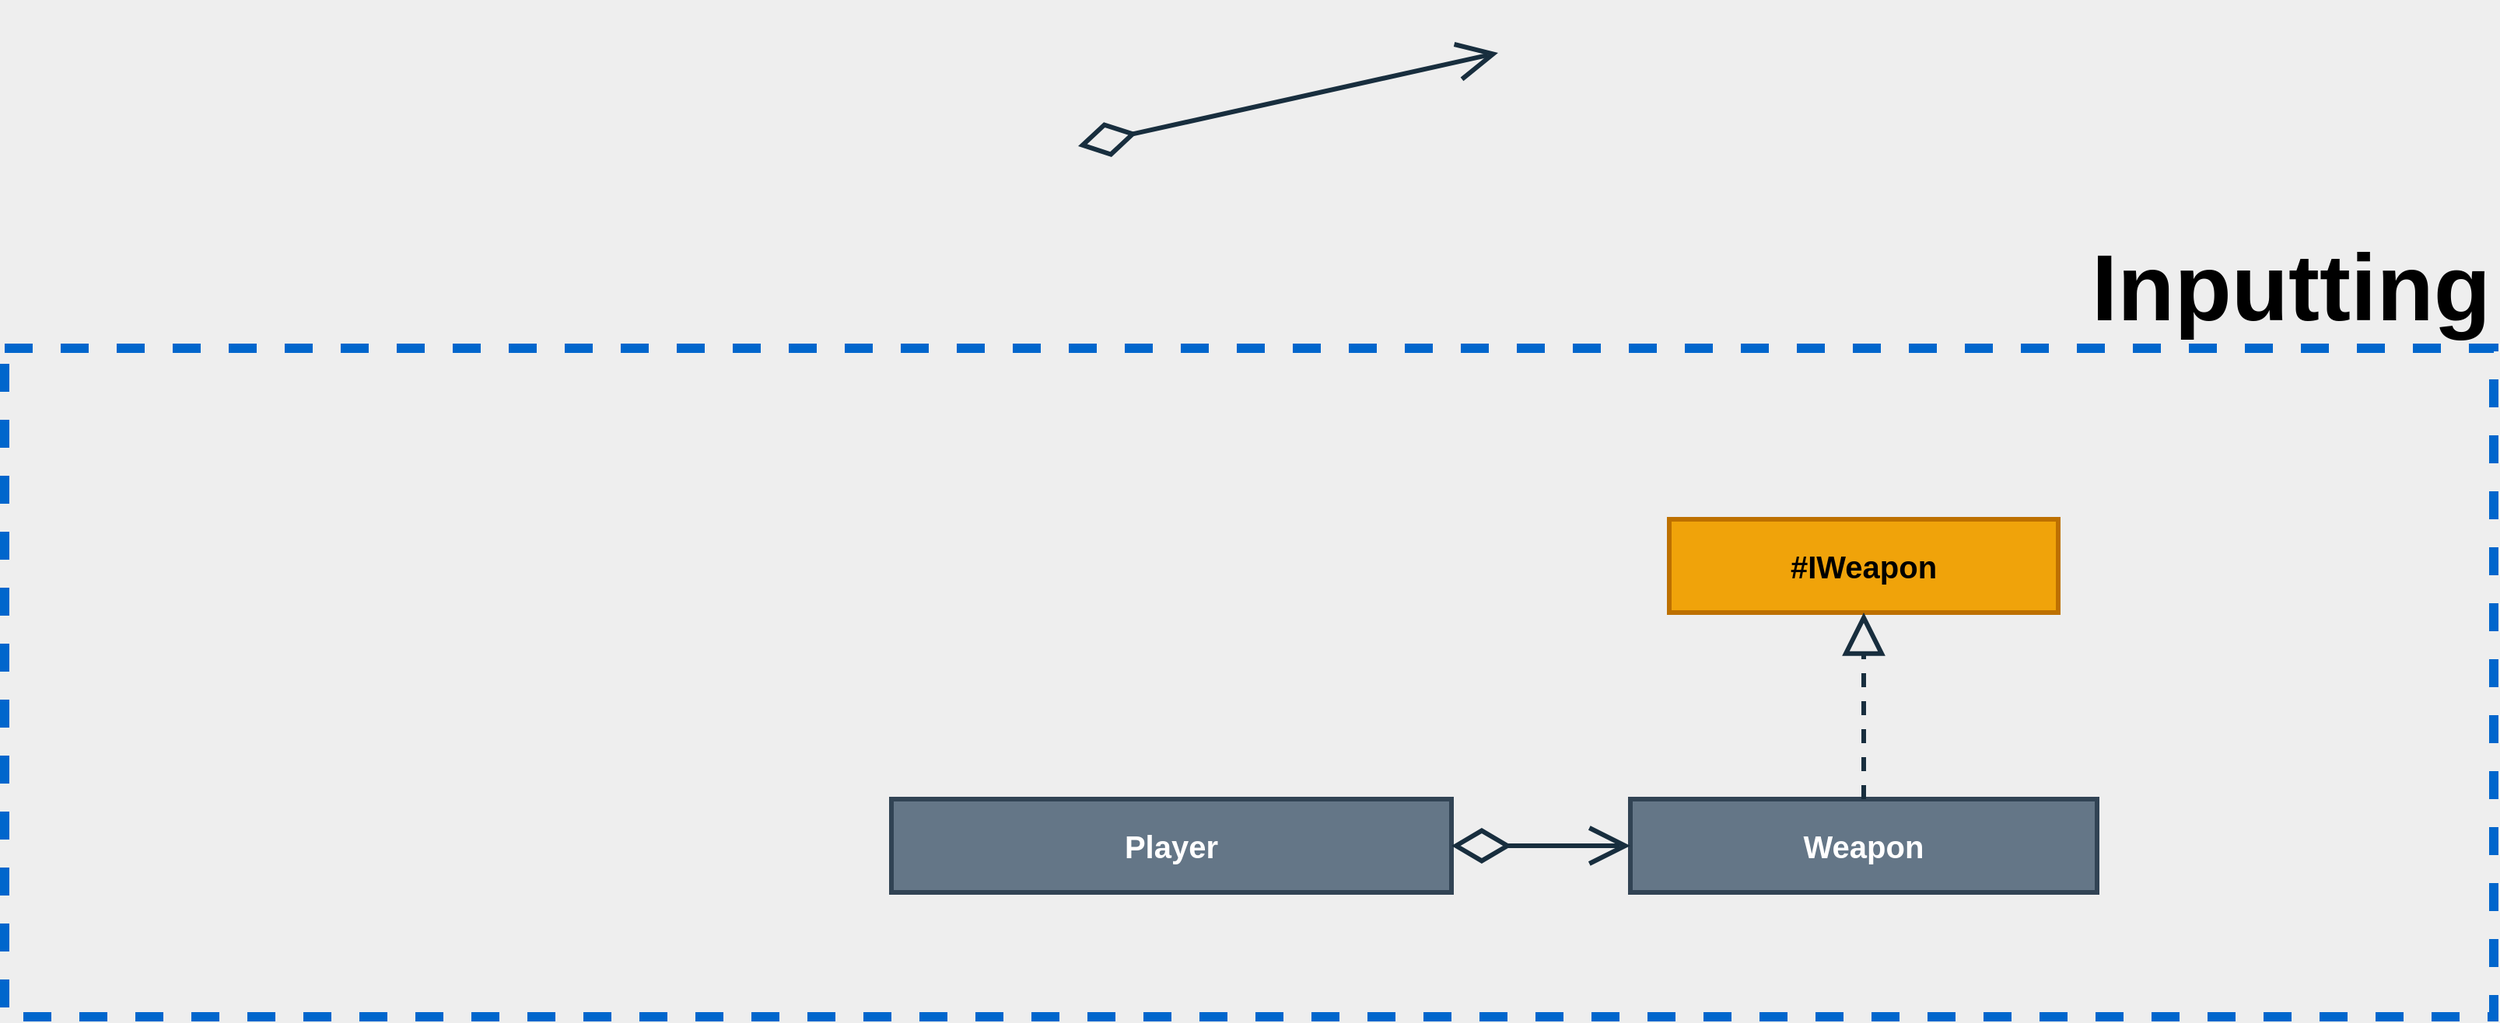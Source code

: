 <mxfile>
    <diagram id="ibS7eCjib6eHtX2cWQgF" name="Страница 1">
        <mxGraphModel dx="6387" dy="2446" grid="1" gridSize="10" guides="1" tooltips="1" connect="1" arrows="1" fold="1" page="0" pageScale="1" pageWidth="827" pageHeight="1169" background="#EEEEEE" math="0" shadow="0">
            <root>
                <mxCell id="0"/>
                <mxCell id="1" parent="0"/>
                <mxCell id="154" value="#IWeapon" style="whiteSpace=wrap;fillColor=#f0a30a;labelBackgroundColor=none;strokeWidth=3;strokeColor=#BD7000;fontSize=20;fontStyle=1;fontColor=#000000;" parent="1" vertex="1">
                    <mxGeometry x="-3770" y="-1210" width="250" height="60" as="geometry"/>
                </mxCell>
                <mxCell id="155" value="Player" style="whiteSpace=wrap;fillColor=#647687;labelBackgroundColor=none;strokeWidth=3;strokeColor=#314354;fontSize=20;fontStyle=1;fontColor=#ffffff;" parent="1" vertex="1">
                    <mxGeometry x="-4270" y="-1030" width="360" height="60" as="geometry"/>
                </mxCell>
                <mxCell id="156" style="rounded=1;sketch=0;orthogonalLoop=1;jettySize=auto;html=1;fontColor=#1A1A1A;startArrow=diamondThin;startFill=0;endArrow=open;endFill=0;startSize=30;endSize=20;targetPerimeterSpacing=0;strokeColor=#182E3E;strokeWidth=3;" parent="1" edge="1">
                    <mxGeometry relative="1" as="geometry">
                        <mxPoint x="-4150" y="-1450" as="sourcePoint"/>
                        <mxPoint x="-3880" y="-1510" as="targetPoint"/>
                    </mxGeometry>
                </mxCell>
                <mxCell id="161" value="Weapon" style="whiteSpace=wrap;fillColor=#647687;labelBackgroundColor=none;strokeWidth=3;strokeColor=#314354;fontSize=20;fontStyle=1;fontColor=#ffffff;" parent="1" vertex="1">
                    <mxGeometry x="-3795" y="-1030" width="300" height="60" as="geometry"/>
                </mxCell>
                <mxCell id="163" style="rounded=1;sketch=0;orthogonalLoop=1;jettySize=auto;html=1;fontColor=#1A1A1A;startArrow=none;startFill=0;endArrow=block;endFill=0;startSize=30;endSize=20;strokeColor=#182E3E;strokeWidth=3;edgeStyle=orthogonalEdgeStyle;dashed=1;sourcePerimeterSpacing=0;" parent="1" source="161" target="154" edge="1">
                    <mxGeometry relative="1" as="geometry">
                        <mxPoint x="-1760" y="-2120" as="sourcePoint"/>
                        <mxPoint x="-1405" y="-1580.0" as="targetPoint"/>
                    </mxGeometry>
                </mxCell>
                <mxCell id="252" value="&lt;font color=&quot;#000000&quot;&gt;Inputting&lt;/font&gt;" style="rounded=0;whiteSpace=wrap;html=1;fontSize=60;fillColor=none;dashed=1;strokeWidth=6;align=right;horizontal=1;verticalAlign=bottom;fontStyle=1;labelPosition=center;verticalLabelPosition=top;imageAspect=1;editable=1;movable=1;backgroundOutline=0;strokeColor=#0066CC;connectable=0;allowArrows=0;snapToPoint=0;perimeter=rectanglePerimeter;fixDash=0;autosize=0;container=1;dropTarget=0;collapsible=0;recursiveResize=1;absoluteArcSize=0;noLabel=0;portConstraintRotation=0;comic=0;moveCells=0;rotatable=0;pointerEvents=0;" parent="1" vertex="1">
                    <mxGeometry x="-4840" y="-1320" width="1600" height="430" as="geometry"/>
                </mxCell>
                <mxCell id="318" style="rounded=1;sketch=0;orthogonalLoop=1;jettySize=auto;html=1;fontColor=#1A1A1A;startArrow=diamondThin;startFill=0;endArrow=open;endFill=0;startSize=30;endSize=20;targetPerimeterSpacing=0;strokeColor=#182E3E;strokeWidth=3;" edge="1" parent="1" source="155" target="161">
                    <mxGeometry relative="1" as="geometry">
                        <mxPoint x="-4120" y="-860" as="sourcePoint"/>
                        <mxPoint x="-3850" y="-920" as="targetPoint"/>
                    </mxGeometry>
                </mxCell>
            </root>
        </mxGraphModel>
    </diagram>
</mxfile>